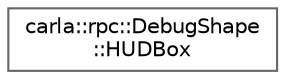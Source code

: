 digraph "类继承关系图"
{
 // INTERACTIVE_SVG=YES
 // LATEX_PDF_SIZE
  bgcolor="transparent";
  edge [fontname=Helvetica,fontsize=10,labelfontname=Helvetica,labelfontsize=10];
  node [fontname=Helvetica,fontsize=10,shape=box,height=0.2,width=0.4];
  rankdir="LR";
  Node0 [id="Node000000",label="carla::rpc::DebugShape\l::HUDBox",height=0.2,width=0.4,color="grey40", fillcolor="white", style="filled",URL="$d2/da2/structcarla_1_1rpc_1_1DebugShape_1_1HUDBox.html",tooltip=" "];
}
